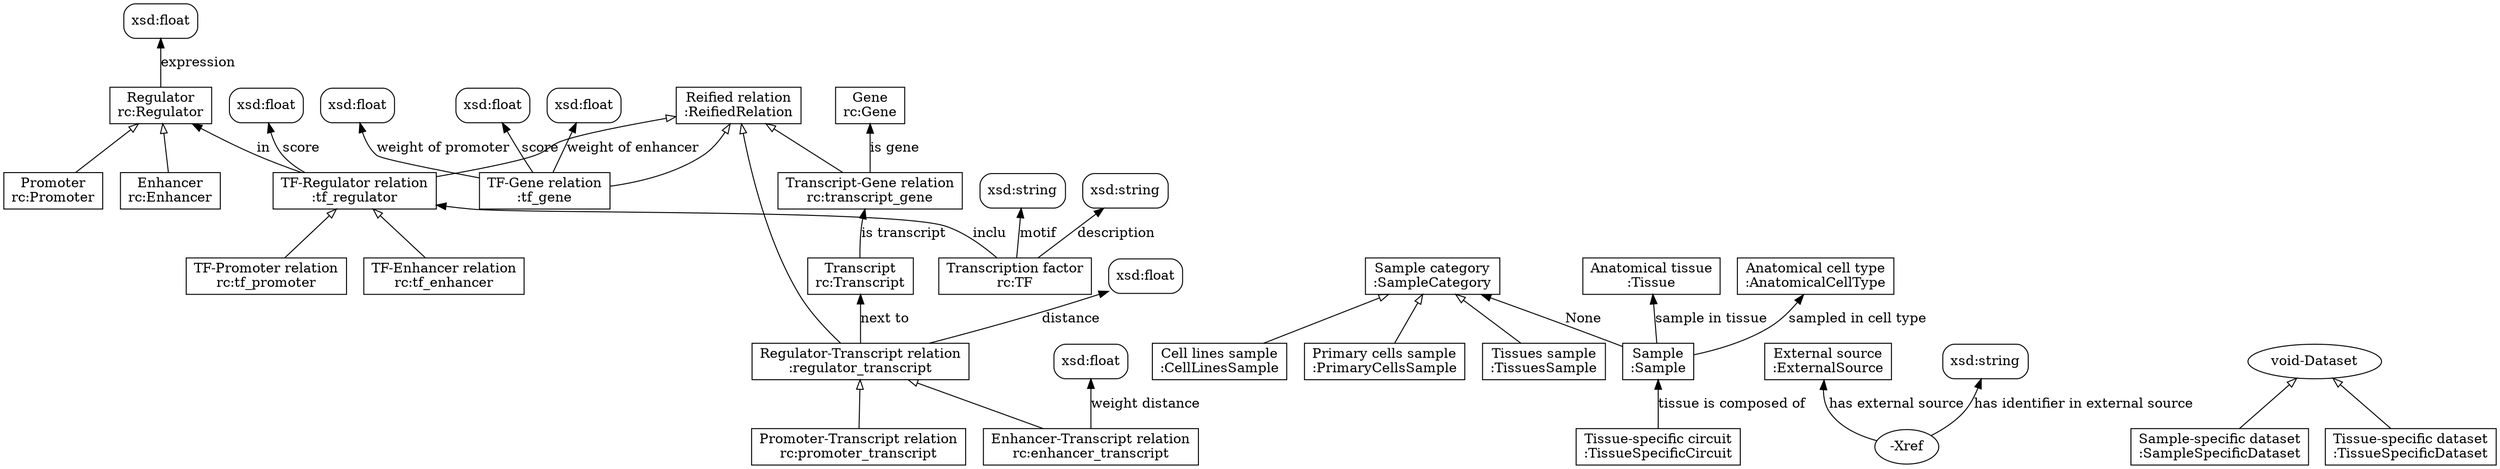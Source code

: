 digraph G {
	rankdir=BT
	"rc-Promoter" [label="Promoter
rc:Promoter" color=black fontcolor=black shape=box]
	"-Tissue" [label="Anatomical tissue
:Tissue" color=black fontcolor=black shape=box]
	"rc-Transcript" [label="Transcript
rc:Transcript" color=black fontcolor=black shape=box]
	"rc-enhancer_transcript" [label="Enhancer-Transcript relation
rc:enhancer_transcript" color=black fontcolor=black shape=box]
	"rc-tf_promoter" [label="TF-Promoter relation
rc:tf_promoter" color=black fontcolor=black shape=box]
	"-tf_gene" [label="TF-Gene relation
:tf_gene" color=black fontcolor=black shape=box]
	"rc-Gene" [label="Gene
rc:Gene" color=black fontcolor=black shape=box]
	"-ExternalSource" [label="External source
:ExternalSource" color=black fontcolor=black shape=box]
	"-SampleCategory" [label="Sample category
:SampleCategory" color=black fontcolor=black shape=box]
	"-AnatomicalCellType" [label="Anatomical cell type
:AnatomicalCellType" color=black fontcolor=black shape=box]
	"-SampleSpecificDataset" [label="Sample-specific dataset
:SampleSpecificDataset" color=black fontcolor=black shape=box]
	"rc-promoter_transcript" [label="Promoter-Transcript relation
rc:promoter_transcript" color=black fontcolor=black shape=box]
	"rc-Regulator" [label="Regulator
rc:Regulator" color=black fontcolor=black shape=box]
	"-TissueSpecificCircuit" [label="Tissue-specific circuit
:TissueSpecificCircuit" color=black fontcolor=black shape=box]
	"rc-TF" [label="Transcription factor
rc:TF" color=black fontcolor=black shape=box]
	"-ReifiedRelation" [label="Reified relation
:ReifiedRelation" color=black fontcolor=black shape=box]
	"-regulator_transcript" [label="Regulator-Transcript relation
:regulator_transcript" color=black fontcolor=black shape=box]
	"rc-Enhancer" [label="Enhancer
rc:Enhancer" color=black fontcolor=black shape=box]
	"-CellLinesSample" [label="Cell lines sample
:CellLinesSample" color=black fontcolor=black shape=box]
	"-tf_regulator" [label="TF-Regulator relation
:tf_regulator" color=black fontcolor=black shape=box]
	"rc-tf_enhancer" [label="TF-Enhancer relation
rc:tf_enhancer" color=black fontcolor=black shape=box]
	"-PrimaryCellsSample" [label="Primary cells sample
:PrimaryCellsSample" color=black fontcolor=black shape=box]
	"-TissueSpecificDataset" [label="Tissue-specific dataset
:TissueSpecificDataset" color=black fontcolor=black shape=box]
	"-TissuesSample" [label="Tissues sample
:TissuesSample" color=black fontcolor=black shape=box]
	"-Sample" [label="Sample
:Sample" color=black fontcolor=black shape=box]
	"rc-transcript_gene" [label="Transcript-Gene relation
rc:transcript_gene" color=black fontcolor=black shape=box]
	"rc-tf_enhancer" -> "-tf_regulator" [arrowhead=onormal]
	"-TissueSpecificDataset" -> "void-Dataset" [arrowhead=onormal]
	"-regulator_transcript" -> "-ReifiedRelation" [arrowhead=onormal]
	"rc-Promoter" -> "rc-Regulator" [arrowhead=onormal]
	"-tf_regulator" -> "-ReifiedRelation" [arrowhead=onormal]
	"rc-enhancer_transcript" -> "-regulator_transcript" [arrowhead=onormal]
	"rc-promoter_transcript" -> "-regulator_transcript" [arrowhead=onormal]
	"rc-tf_promoter" -> "-tf_regulator" [arrowhead=onormal]
	"-SampleSpecificDataset" -> "void-Dataset" [arrowhead=onormal]
	"-tf_gene" -> "-ReifiedRelation" [arrowhead=onormal]
	"rc-Enhancer" -> "rc-Regulator" [arrowhead=onormal]
	"-PrimaryCellsSample" -> "-SampleCategory" [arrowhead=onormal]
	"rc-transcript_gene" -> "-ReifiedRelation" [arrowhead=onormal]
	"-CellLinesSample" -> "-SampleCategory" [arrowhead=onormal]
	"-TissuesSample" -> "-SampleCategory" [arrowhead=onormal]
	"-tf_regulator" -> "rc-Regulator" [label=in]
	"-Sample" -> "-SampleCategory" [label=None]
	"rc-Transcript" -> "rc-transcript_gene" [label="is transcript"]
	"-Xref" -> "-ExternalSource" [label="has external source"]
	"rc-TF" -> "-tf_regulator" [label=inclu]
	"-Sample" -> "-Tissue" [label="sample in tissue"]
	"-Sample" -> "-AnatomicalCellType" [label="sampled in cell type"]
	"-TissueSpecificCircuit" -> "-Sample" [label="tissue is composed of"]
	"rc-transcript_gene" -> "rc-Gene" [label="is gene"]
	"-regulator_transcript" -> "rc-Transcript" [label="next to"]
	"str1624009979.8697567" [label="xsd:float" color=black fontcolor=black shape=box style=rounded]
	"-tf_gene" -> "str1624009979.8697567" [label="weight of enhancer"]
	"str1624009979.8705966" [label="xsd:float" color=black fontcolor=black shape=box style=rounded]
	"rc-Regulator" -> "str1624009979.8705966" [label=expression]
	"str1624009979.8714488" [label="xsd:string" color=black fontcolor=black shape=box style=rounded]
	"rc-TF" -> "str1624009979.8714488" [label=motif]
	"str1624009979.8722968" [label="xsd:string" color=black fontcolor=black shape=box style=rounded]
	"rc-TF" -> "str1624009979.8722968" [label=description]
	"str1624009979.8731472" [label="xsd:float" color=black fontcolor=black shape=box style=rounded]
	"rc-enhancer_transcript" -> "str1624009979.8731472" [label="weight distance"]
	"str1624009979.8739877" [label="xsd:float" color=black fontcolor=black shape=box style=rounded]
	"-tf_gene" -> "str1624009979.8739877" [label="weight of promoter"]
	"str1624009979.8750312" [label="xsd:float" color=black fontcolor=black shape=box style=rounded]
	"-tf_gene" -> "str1624009979.8750312" [label=score]
	"str1624009979.8756428" [label="xsd:float" color=black fontcolor=black shape=box style=rounded]
	"-tf_regulator" -> "str1624009979.8756428" [label=score]
	"str1624009979.8774576" [label="xsd:string" color=black fontcolor=black shape=box style=rounded]
	"-Xref" -> "str1624009979.8774576" [label="has identifier in external source"]
	"str1624009979.8783572" [label="xsd:float" color=black fontcolor=black shape=box style=rounded]
	"-regulator_transcript" -> "str1624009979.8783572" [label=distance]
}
